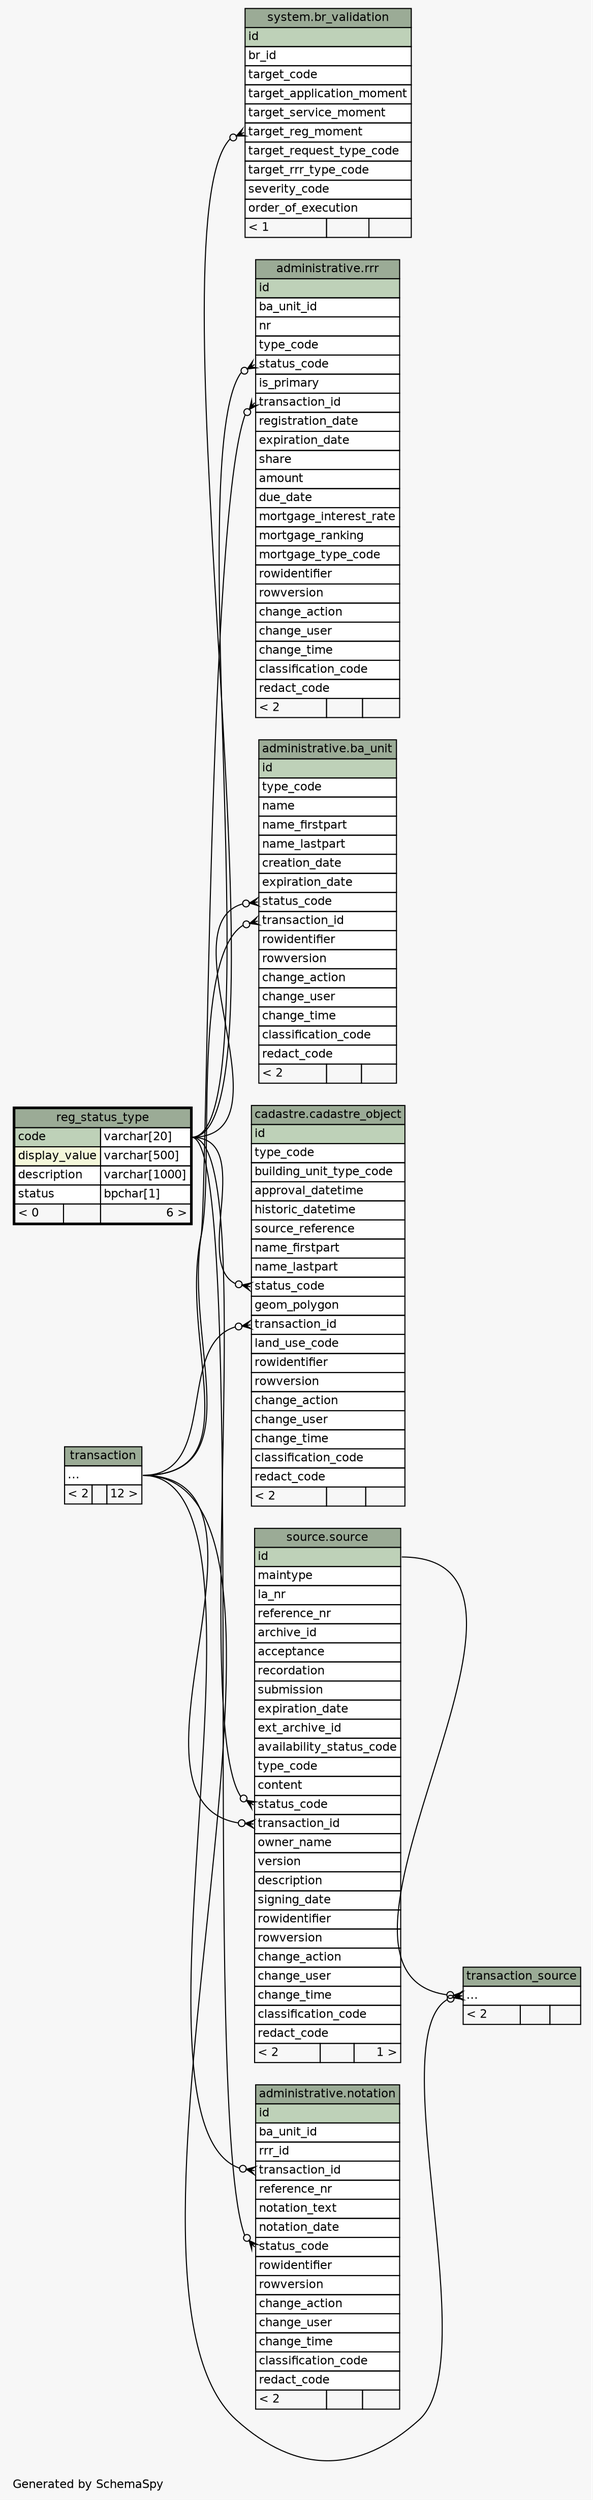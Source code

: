 // dot 2.36.0 on Windows 10 10.0
// SchemaSpy rev 590
digraph "twoDegreesRelationshipsDiagram" {
  graph [
    rankdir="RL"
    bgcolor="#f7f7f7"
    label="\nGenerated by SchemaSpy"
    labeljust="l"
    nodesep="0.18"
    ranksep="0.46"
    fontname="Helvetica"
    fontsize="11"
  ];
  node [
    fontname="Helvetica"
    fontsize="11"
    shape="plaintext"
  ];
  edge [
    arrowsize="0.8"
  ];
  "administrative.ba_unit":"status_code":w -> "reg_status_type":"code.type":e [arrowhead=none dir=back arrowtail=crowodot];
  "administrative.ba_unit":"transaction_id":w -> "transaction":"elipses":e [arrowhead=none dir=back arrowtail=crowodot];
  "system.br_validation":"target_reg_moment":w -> "reg_status_type":"code.type":e [arrowhead=none dir=back arrowtail=crowodot];
  "cadastre.cadastre_object":"status_code":w -> "reg_status_type":"code.type":e [arrowhead=none dir=back arrowtail=crowodot];
  "cadastre.cadastre_object":"transaction_id":w -> "transaction":"elipses":e [arrowhead=none dir=back arrowtail=crowodot];
  "administrative.notation":"status_code":w -> "reg_status_type":"code.type":e [arrowhead=none dir=back arrowtail=crowodot];
  "administrative.notation":"transaction_id":w -> "transaction":"elipses":e [arrowhead=none dir=back arrowtail=crowodot];
  "administrative.rrr":"status_code":w -> "reg_status_type":"code.type":e [arrowhead=none dir=back arrowtail=crowodot];
  "administrative.rrr":"transaction_id":w -> "transaction":"elipses":e [arrowhead=none dir=back arrowtail=crowodot];
  "source.source":"status_code":w -> "reg_status_type":"code.type":e [arrowhead=none dir=back arrowtail=crowodot];
  "source.source":"transaction_id":w -> "transaction":"elipses":e [arrowhead=none dir=back arrowtail=crowodot];
  "transaction_source":"elipses":w -> "source.source":"id":e [arrowhead=none dir=back arrowtail=crowodot];
  "transaction_source":"elipses":w -> "transaction":"elipses":e [arrowhead=none dir=back arrowtail=crowodot];
  "administrative.ba_unit" [
    label=<
    <TABLE BORDER="0" CELLBORDER="1" CELLSPACING="0" BGCOLOR="#ffffff">
      <TR><TD COLSPAN="3" BGCOLOR="#9bab96" ALIGN="CENTER">administrative.ba_unit</TD></TR>
      <TR><TD PORT="id" COLSPAN="3" BGCOLOR="#bed1b8" ALIGN="LEFT">id</TD></TR>
      <TR><TD PORT="type_code" COLSPAN="3" ALIGN="LEFT">type_code</TD></TR>
      <TR><TD PORT="name" COLSPAN="3" ALIGN="LEFT">name</TD></TR>
      <TR><TD PORT="name_firstpart" COLSPAN="3" ALIGN="LEFT">name_firstpart</TD></TR>
      <TR><TD PORT="name_lastpart" COLSPAN="3" ALIGN="LEFT">name_lastpart</TD></TR>
      <TR><TD PORT="creation_date" COLSPAN="3" ALIGN="LEFT">creation_date</TD></TR>
      <TR><TD PORT="expiration_date" COLSPAN="3" ALIGN="LEFT">expiration_date</TD></TR>
      <TR><TD PORT="status_code" COLSPAN="3" ALIGN="LEFT">status_code</TD></TR>
      <TR><TD PORT="transaction_id" COLSPAN="3" ALIGN="LEFT">transaction_id</TD></TR>
      <TR><TD PORT="rowidentifier" COLSPAN="3" ALIGN="LEFT">rowidentifier</TD></TR>
      <TR><TD PORT="rowversion" COLSPAN="3" ALIGN="LEFT">rowversion</TD></TR>
      <TR><TD PORT="change_action" COLSPAN="3" ALIGN="LEFT">change_action</TD></TR>
      <TR><TD PORT="change_user" COLSPAN="3" ALIGN="LEFT">change_user</TD></TR>
      <TR><TD PORT="change_time" COLSPAN="3" ALIGN="LEFT">change_time</TD></TR>
      <TR><TD PORT="classification_code" COLSPAN="3" ALIGN="LEFT">classification_code</TD></TR>
      <TR><TD PORT="redact_code" COLSPAN="3" ALIGN="LEFT">redact_code</TD></TR>
      <TR><TD ALIGN="LEFT" BGCOLOR="#f7f7f7">&lt; 2</TD><TD ALIGN="RIGHT" BGCOLOR="#f7f7f7">  </TD><TD ALIGN="RIGHT" BGCOLOR="#f7f7f7">  </TD></TR>
    </TABLE>>
    URL="../../administrative/tables/ba_unit.html"
    tooltip="administrative.ba_unit"
  ];
  "system.br_validation" [
    label=<
    <TABLE BORDER="0" CELLBORDER="1" CELLSPACING="0" BGCOLOR="#ffffff">
      <TR><TD COLSPAN="3" BGCOLOR="#9bab96" ALIGN="CENTER">system.br_validation</TD></TR>
      <TR><TD PORT="id" COLSPAN="3" BGCOLOR="#bed1b8" ALIGN="LEFT">id</TD></TR>
      <TR><TD PORT="br_id" COLSPAN="3" ALIGN="LEFT">br_id</TD></TR>
      <TR><TD PORT="target_code" COLSPAN="3" ALIGN="LEFT">target_code</TD></TR>
      <TR><TD PORT="target_application_moment" COLSPAN="3" ALIGN="LEFT">target_application_moment</TD></TR>
      <TR><TD PORT="target_service_moment" COLSPAN="3" ALIGN="LEFT">target_service_moment</TD></TR>
      <TR><TD PORT="target_reg_moment" COLSPAN="3" ALIGN="LEFT">target_reg_moment</TD></TR>
      <TR><TD PORT="target_request_type_code" COLSPAN="3" ALIGN="LEFT">target_request_type_code</TD></TR>
      <TR><TD PORT="target_rrr_type_code" COLSPAN="3" ALIGN="LEFT">target_rrr_type_code</TD></TR>
      <TR><TD PORT="severity_code" COLSPAN="3" ALIGN="LEFT">severity_code</TD></TR>
      <TR><TD PORT="order_of_execution" COLSPAN="3" ALIGN="LEFT">order_of_execution</TD></TR>
      <TR><TD ALIGN="LEFT" BGCOLOR="#f7f7f7">&lt; 1</TD><TD ALIGN="RIGHT" BGCOLOR="#f7f7f7">  </TD><TD ALIGN="RIGHT" BGCOLOR="#f7f7f7">  </TD></TR>
    </TABLE>>
    URL="../../system/tables/br_validation.html"
    tooltip="system.br_validation"
  ];
  "cadastre.cadastre_object" [
    label=<
    <TABLE BORDER="0" CELLBORDER="1" CELLSPACING="0" BGCOLOR="#ffffff">
      <TR><TD COLSPAN="3" BGCOLOR="#9bab96" ALIGN="CENTER">cadastre.cadastre_object</TD></TR>
      <TR><TD PORT="id" COLSPAN="3" BGCOLOR="#bed1b8" ALIGN="LEFT">id</TD></TR>
      <TR><TD PORT="type_code" COLSPAN="3" ALIGN="LEFT">type_code</TD></TR>
      <TR><TD PORT="building_unit_type_code" COLSPAN="3" ALIGN="LEFT">building_unit_type_code</TD></TR>
      <TR><TD PORT="approval_datetime" COLSPAN="3" ALIGN="LEFT">approval_datetime</TD></TR>
      <TR><TD PORT="historic_datetime" COLSPAN="3" ALIGN="LEFT">historic_datetime</TD></TR>
      <TR><TD PORT="source_reference" COLSPAN="3" ALIGN="LEFT">source_reference</TD></TR>
      <TR><TD PORT="name_firstpart" COLSPAN="3" ALIGN="LEFT">name_firstpart</TD></TR>
      <TR><TD PORT="name_lastpart" COLSPAN="3" ALIGN="LEFT">name_lastpart</TD></TR>
      <TR><TD PORT="status_code" COLSPAN="3" ALIGN="LEFT">status_code</TD></TR>
      <TR><TD PORT="geom_polygon" COLSPAN="3" ALIGN="LEFT">geom_polygon</TD></TR>
      <TR><TD PORT="transaction_id" COLSPAN="3" ALIGN="LEFT">transaction_id</TD></TR>
      <TR><TD PORT="land_use_code" COLSPAN="3" ALIGN="LEFT">land_use_code</TD></TR>
      <TR><TD PORT="rowidentifier" COLSPAN="3" ALIGN="LEFT">rowidentifier</TD></TR>
      <TR><TD PORT="rowversion" COLSPAN="3" ALIGN="LEFT">rowversion</TD></TR>
      <TR><TD PORT="change_action" COLSPAN="3" ALIGN="LEFT">change_action</TD></TR>
      <TR><TD PORT="change_user" COLSPAN="3" ALIGN="LEFT">change_user</TD></TR>
      <TR><TD PORT="change_time" COLSPAN="3" ALIGN="LEFT">change_time</TD></TR>
      <TR><TD PORT="classification_code" COLSPAN="3" ALIGN="LEFT">classification_code</TD></TR>
      <TR><TD PORT="redact_code" COLSPAN="3" ALIGN="LEFT">redact_code</TD></TR>
      <TR><TD ALIGN="LEFT" BGCOLOR="#f7f7f7">&lt; 2</TD><TD ALIGN="RIGHT" BGCOLOR="#f7f7f7">  </TD><TD ALIGN="RIGHT" BGCOLOR="#f7f7f7">  </TD></TR>
    </TABLE>>
    URL="../../cadastre/tables/cadastre_object.html"
    tooltip="cadastre.cadastre_object"
  ];
  "administrative.notation" [
    label=<
    <TABLE BORDER="0" CELLBORDER="1" CELLSPACING="0" BGCOLOR="#ffffff">
      <TR><TD COLSPAN="3" BGCOLOR="#9bab96" ALIGN="CENTER">administrative.notation</TD></TR>
      <TR><TD PORT="id" COLSPAN="3" BGCOLOR="#bed1b8" ALIGN="LEFT">id</TD></TR>
      <TR><TD PORT="ba_unit_id" COLSPAN="3" ALIGN="LEFT">ba_unit_id</TD></TR>
      <TR><TD PORT="rrr_id" COLSPAN="3" ALIGN="LEFT">rrr_id</TD></TR>
      <TR><TD PORT="transaction_id" COLSPAN="3" ALIGN="LEFT">transaction_id</TD></TR>
      <TR><TD PORT="reference_nr" COLSPAN="3" ALIGN="LEFT">reference_nr</TD></TR>
      <TR><TD PORT="notation_text" COLSPAN="3" ALIGN="LEFT">notation_text</TD></TR>
      <TR><TD PORT="notation_date" COLSPAN="3" ALIGN="LEFT">notation_date</TD></TR>
      <TR><TD PORT="status_code" COLSPAN="3" ALIGN="LEFT">status_code</TD></TR>
      <TR><TD PORT="rowidentifier" COLSPAN="3" ALIGN="LEFT">rowidentifier</TD></TR>
      <TR><TD PORT="rowversion" COLSPAN="3" ALIGN="LEFT">rowversion</TD></TR>
      <TR><TD PORT="change_action" COLSPAN="3" ALIGN="LEFT">change_action</TD></TR>
      <TR><TD PORT="change_user" COLSPAN="3" ALIGN="LEFT">change_user</TD></TR>
      <TR><TD PORT="change_time" COLSPAN="3" ALIGN="LEFT">change_time</TD></TR>
      <TR><TD PORT="classification_code" COLSPAN="3" ALIGN="LEFT">classification_code</TD></TR>
      <TR><TD PORT="redact_code" COLSPAN="3" ALIGN="LEFT">redact_code</TD></TR>
      <TR><TD ALIGN="LEFT" BGCOLOR="#f7f7f7">&lt; 2</TD><TD ALIGN="RIGHT" BGCOLOR="#f7f7f7">  </TD><TD ALIGN="RIGHT" BGCOLOR="#f7f7f7">  </TD></TR>
    </TABLE>>
    URL="../../administrative/tables/notation.html"
    tooltip="administrative.notation"
  ];
  "reg_status_type" [
    label=<
    <TABLE BORDER="2" CELLBORDER="1" CELLSPACING="0" BGCOLOR="#ffffff">
      <TR><TD COLSPAN="3" BGCOLOR="#9bab96" ALIGN="CENTER">reg_status_type</TD></TR>
      <TR><TD PORT="code" COLSPAN="2" BGCOLOR="#bed1b8" ALIGN="LEFT">code</TD><TD PORT="code.type" ALIGN="LEFT">varchar[20]</TD></TR>
      <TR><TD PORT="display_value" COLSPAN="2" BGCOLOR="#f4f7da" ALIGN="LEFT">display_value</TD><TD PORT="display_value.type" ALIGN="LEFT">varchar[500]</TD></TR>
      <TR><TD PORT="description" COLSPAN="2" ALIGN="LEFT">description</TD><TD PORT="description.type" ALIGN="LEFT">varchar[1000]</TD></TR>
      <TR><TD PORT="status" COLSPAN="2" ALIGN="LEFT">status</TD><TD PORT="status.type" ALIGN="LEFT">bpchar[1]</TD></TR>
      <TR><TD ALIGN="LEFT" BGCOLOR="#f7f7f7">&lt; 0</TD><TD ALIGN="RIGHT" BGCOLOR="#f7f7f7">  </TD><TD ALIGN="RIGHT" BGCOLOR="#f7f7f7">6 &gt;</TD></TR>
    </TABLE>>
    URL="reg_status_type.html"
    tooltip="reg_status_type"
  ];
  "administrative.rrr" [
    label=<
    <TABLE BORDER="0" CELLBORDER="1" CELLSPACING="0" BGCOLOR="#ffffff">
      <TR><TD COLSPAN="3" BGCOLOR="#9bab96" ALIGN="CENTER">administrative.rrr</TD></TR>
      <TR><TD PORT="id" COLSPAN="3" BGCOLOR="#bed1b8" ALIGN="LEFT">id</TD></TR>
      <TR><TD PORT="ba_unit_id" COLSPAN="3" ALIGN="LEFT">ba_unit_id</TD></TR>
      <TR><TD PORT="nr" COLSPAN="3" ALIGN="LEFT">nr</TD></TR>
      <TR><TD PORT="type_code" COLSPAN="3" ALIGN="LEFT">type_code</TD></TR>
      <TR><TD PORT="status_code" COLSPAN="3" ALIGN="LEFT">status_code</TD></TR>
      <TR><TD PORT="is_primary" COLSPAN="3" ALIGN="LEFT">is_primary</TD></TR>
      <TR><TD PORT="transaction_id" COLSPAN="3" ALIGN="LEFT">transaction_id</TD></TR>
      <TR><TD PORT="registration_date" COLSPAN="3" ALIGN="LEFT">registration_date</TD></TR>
      <TR><TD PORT="expiration_date" COLSPAN="3" ALIGN="LEFT">expiration_date</TD></TR>
      <TR><TD PORT="share" COLSPAN="3" ALIGN="LEFT">share</TD></TR>
      <TR><TD PORT="amount" COLSPAN="3" ALIGN="LEFT">amount</TD></TR>
      <TR><TD PORT="due_date" COLSPAN="3" ALIGN="LEFT">due_date</TD></TR>
      <TR><TD PORT="mortgage_interest_rate" COLSPAN="3" ALIGN="LEFT">mortgage_interest_rate</TD></TR>
      <TR><TD PORT="mortgage_ranking" COLSPAN="3" ALIGN="LEFT">mortgage_ranking</TD></TR>
      <TR><TD PORT="mortgage_type_code" COLSPAN="3" ALIGN="LEFT">mortgage_type_code</TD></TR>
      <TR><TD PORT="rowidentifier" COLSPAN="3" ALIGN="LEFT">rowidentifier</TD></TR>
      <TR><TD PORT="rowversion" COLSPAN="3" ALIGN="LEFT">rowversion</TD></TR>
      <TR><TD PORT="change_action" COLSPAN="3" ALIGN="LEFT">change_action</TD></TR>
      <TR><TD PORT="change_user" COLSPAN="3" ALIGN="LEFT">change_user</TD></TR>
      <TR><TD PORT="change_time" COLSPAN="3" ALIGN="LEFT">change_time</TD></TR>
      <TR><TD PORT="classification_code" COLSPAN="3" ALIGN="LEFT">classification_code</TD></TR>
      <TR><TD PORT="redact_code" COLSPAN="3" ALIGN="LEFT">redact_code</TD></TR>
      <TR><TD ALIGN="LEFT" BGCOLOR="#f7f7f7">&lt; 2</TD><TD ALIGN="RIGHT" BGCOLOR="#f7f7f7">  </TD><TD ALIGN="RIGHT" BGCOLOR="#f7f7f7">  </TD></TR>
    </TABLE>>
    URL="../../administrative/tables/rrr.html"
    tooltip="administrative.rrr"
  ];
  "source.source" [
    label=<
    <TABLE BORDER="0" CELLBORDER="1" CELLSPACING="0" BGCOLOR="#ffffff">
      <TR><TD COLSPAN="3" BGCOLOR="#9bab96" ALIGN="CENTER">source.source</TD></TR>
      <TR><TD PORT="id" COLSPAN="3" BGCOLOR="#bed1b8" ALIGN="LEFT">id</TD></TR>
      <TR><TD PORT="maintype" COLSPAN="3" ALIGN="LEFT">maintype</TD></TR>
      <TR><TD PORT="la_nr" COLSPAN="3" ALIGN="LEFT">la_nr</TD></TR>
      <TR><TD PORT="reference_nr" COLSPAN="3" ALIGN="LEFT">reference_nr</TD></TR>
      <TR><TD PORT="archive_id" COLSPAN="3" ALIGN="LEFT">archive_id</TD></TR>
      <TR><TD PORT="acceptance" COLSPAN="3" ALIGN="LEFT">acceptance</TD></TR>
      <TR><TD PORT="recordation" COLSPAN="3" ALIGN="LEFT">recordation</TD></TR>
      <TR><TD PORT="submission" COLSPAN="3" ALIGN="LEFT">submission</TD></TR>
      <TR><TD PORT="expiration_date" COLSPAN="3" ALIGN="LEFT">expiration_date</TD></TR>
      <TR><TD PORT="ext_archive_id" COLSPAN="3" ALIGN="LEFT">ext_archive_id</TD></TR>
      <TR><TD PORT="availability_status_code" COLSPAN="3" ALIGN="LEFT">availability_status_code</TD></TR>
      <TR><TD PORT="type_code" COLSPAN="3" ALIGN="LEFT">type_code</TD></TR>
      <TR><TD PORT="content" COLSPAN="3" ALIGN="LEFT">content</TD></TR>
      <TR><TD PORT="status_code" COLSPAN="3" ALIGN="LEFT">status_code</TD></TR>
      <TR><TD PORT="transaction_id" COLSPAN="3" ALIGN="LEFT">transaction_id</TD></TR>
      <TR><TD PORT="owner_name" COLSPAN="3" ALIGN="LEFT">owner_name</TD></TR>
      <TR><TD PORT="version" COLSPAN="3" ALIGN="LEFT">version</TD></TR>
      <TR><TD PORT="description" COLSPAN="3" ALIGN="LEFT">description</TD></TR>
      <TR><TD PORT="signing_date" COLSPAN="3" ALIGN="LEFT">signing_date</TD></TR>
      <TR><TD PORT="rowidentifier" COLSPAN="3" ALIGN="LEFT">rowidentifier</TD></TR>
      <TR><TD PORT="rowversion" COLSPAN="3" ALIGN="LEFT">rowversion</TD></TR>
      <TR><TD PORT="change_action" COLSPAN="3" ALIGN="LEFT">change_action</TD></TR>
      <TR><TD PORT="change_user" COLSPAN="3" ALIGN="LEFT">change_user</TD></TR>
      <TR><TD PORT="change_time" COLSPAN="3" ALIGN="LEFT">change_time</TD></TR>
      <TR><TD PORT="classification_code" COLSPAN="3" ALIGN="LEFT">classification_code</TD></TR>
      <TR><TD PORT="redact_code" COLSPAN="3" ALIGN="LEFT">redact_code</TD></TR>
      <TR><TD ALIGN="LEFT" BGCOLOR="#f7f7f7">&lt; 2</TD><TD ALIGN="RIGHT" BGCOLOR="#f7f7f7">  </TD><TD ALIGN="RIGHT" BGCOLOR="#f7f7f7">1 &gt;</TD></TR>
    </TABLE>>
    URL="../../source/tables/source.html"
    tooltip="source.source"
  ];
  "transaction" [
    label=<
    <TABLE BORDER="0" CELLBORDER="1" CELLSPACING="0" BGCOLOR="#ffffff">
      <TR><TD COLSPAN="3" BGCOLOR="#9bab96" ALIGN="CENTER">transaction</TD></TR>
      <TR><TD PORT="elipses" COLSPAN="3" ALIGN="LEFT">...</TD></TR>
      <TR><TD ALIGN="LEFT" BGCOLOR="#f7f7f7">&lt; 2</TD><TD ALIGN="RIGHT" BGCOLOR="#f7f7f7">  </TD><TD ALIGN="RIGHT" BGCOLOR="#f7f7f7">12 &gt;</TD></TR>
    </TABLE>>
    URL="transaction.html"
    tooltip="transaction"
  ];
  "transaction_source" [
    label=<
    <TABLE BORDER="0" CELLBORDER="1" CELLSPACING="0" BGCOLOR="#ffffff">
      <TR><TD COLSPAN="3" BGCOLOR="#9bab96" ALIGN="CENTER">transaction_source</TD></TR>
      <TR><TD PORT="elipses" COLSPAN="3" ALIGN="LEFT">...</TD></TR>
      <TR><TD ALIGN="LEFT" BGCOLOR="#f7f7f7">&lt; 2</TD><TD ALIGN="RIGHT" BGCOLOR="#f7f7f7">  </TD><TD ALIGN="RIGHT" BGCOLOR="#f7f7f7">  </TD></TR>
    </TABLE>>
    URL="transaction_source.html"
    tooltip="transaction_source"
  ];
}
